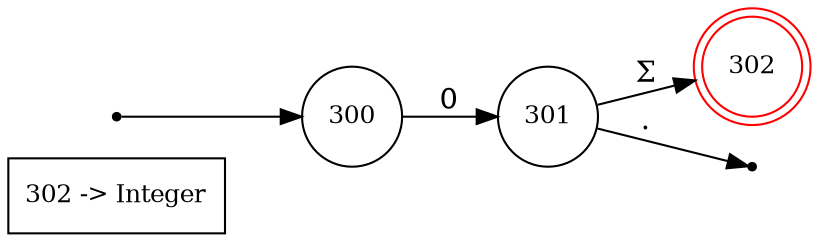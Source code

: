 digraph finite_state_machine {
	rankdir=LR;
	size="8,5"

	node [shape = rectangle, label="302 -> Integer", fontsize=12] token302;

	node [shape = circle, label="300", fontsize=12, color=black] 300;
	node [shape = circle, label="301", fontsize=12, color=black] 301;
	node [shape = doublecircle, label="302", fontsize=12, color=red] 302;

	node [shape = point, color=black] q0;
	q0	->	300;

	301	->	302	[ label = "Σ" ];
	301	->	400	[ label = "." ];
	300	->	301	[ label = "0" ];
}
